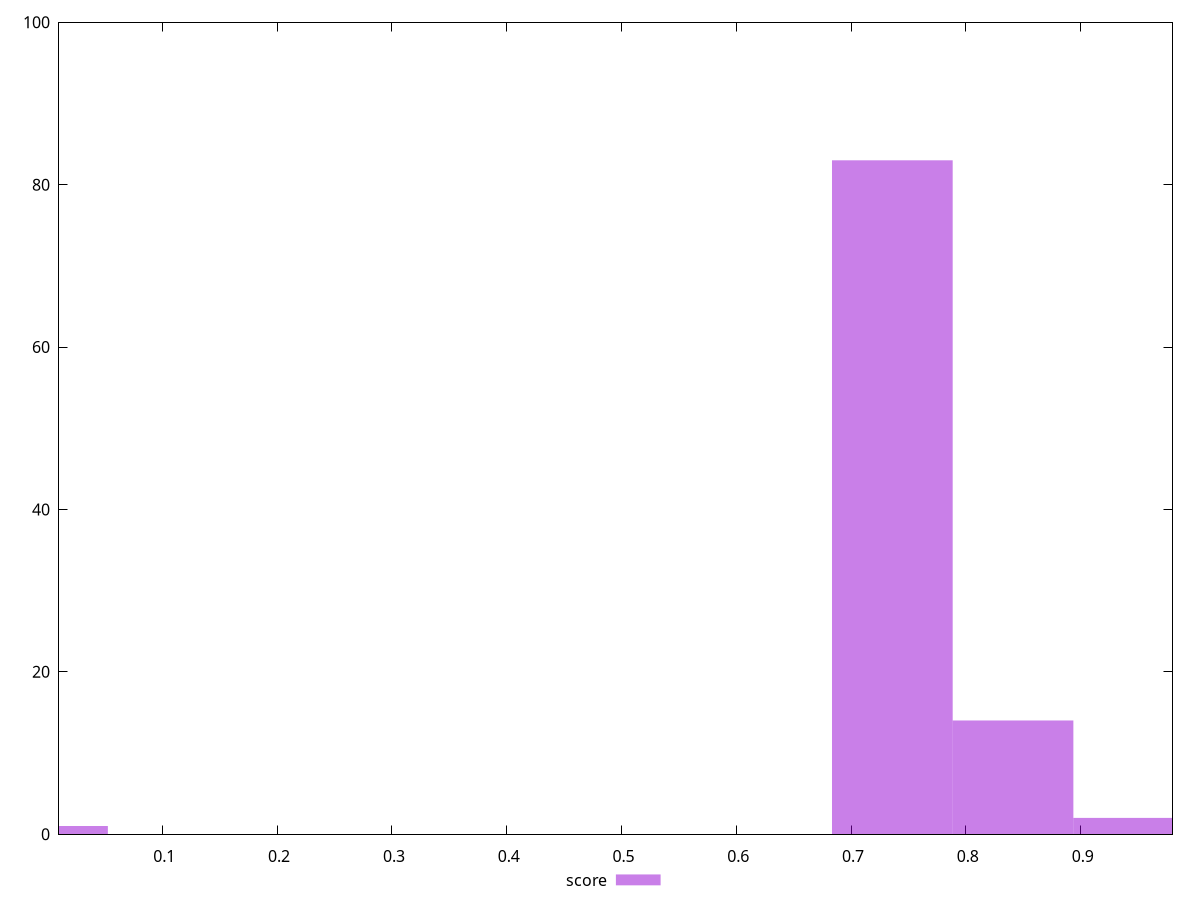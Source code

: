 reset

$score <<EOF
0 1
0.7359458271302818 83
0.8410809452917506 14
0.9462160634532194 2
EOF

set key outside below
set boxwidth 0.10513511816146882
set xrange [0.01:0.98]
set yrange [0:100]
set trange [0:100]
set style fill transparent solid 0.5 noborder
set terminal svg size 640, 490 enhanced background rgb 'white'
set output "reports/report_00033_2021-03-01T14-23-16.841Z/speed-index/samples/astro-inner-cached/score/histogram.svg"

plot $score title "score" with boxes

reset
